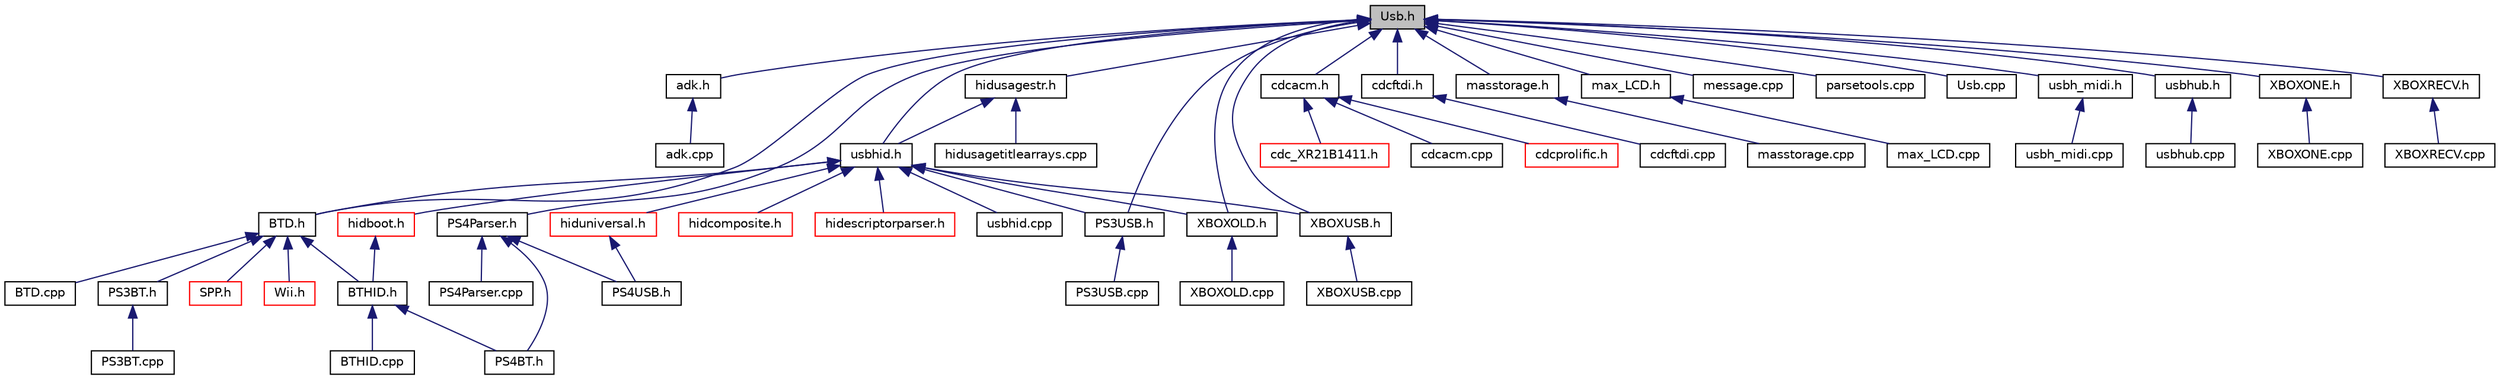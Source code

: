 digraph "Usb.h"
{
  edge [fontname="Helvetica",fontsize="10",labelfontname="Helvetica",labelfontsize="10"];
  node [fontname="Helvetica",fontsize="10",shape=record];
  Node1 [label="Usb.h",height=0.2,width=0.4,color="black", fillcolor="grey75", style="filled" fontcolor="black"];
  Node1 -> Node2 [dir="back",color="midnightblue",fontsize="10",style="solid",fontname="Helvetica"];
  Node2 [label="adk.h",height=0.2,width=0.4,color="black", fillcolor="white", style="filled",URL="$adk_8h.html"];
  Node2 -> Node3 [dir="back",color="midnightblue",fontsize="10",style="solid",fontname="Helvetica"];
  Node3 [label="adk.cpp",height=0.2,width=0.4,color="black", fillcolor="white", style="filled",URL="$adk_8cpp.html"];
  Node1 -> Node4 [dir="back",color="midnightblue",fontsize="10",style="solid",fontname="Helvetica"];
  Node4 [label="BTD.h",height=0.2,width=0.4,color="black", fillcolor="white", style="filled",URL="$_b_t_d_8h.html"];
  Node4 -> Node5 [dir="back",color="midnightblue",fontsize="10",style="solid",fontname="Helvetica"];
  Node5 [label="BTD.cpp",height=0.2,width=0.4,color="black", fillcolor="white", style="filled",URL="$_b_t_d_8cpp.html"];
  Node4 -> Node6 [dir="back",color="midnightblue",fontsize="10",style="solid",fontname="Helvetica"];
  Node6 [label="BTHID.h",height=0.2,width=0.4,color="black", fillcolor="white", style="filled",URL="$_b_t_h_i_d_8h.html"];
  Node6 -> Node7 [dir="back",color="midnightblue",fontsize="10",style="solid",fontname="Helvetica"];
  Node7 [label="BTHID.cpp",height=0.2,width=0.4,color="black", fillcolor="white", style="filled",URL="$_b_t_h_i_d_8cpp.html"];
  Node6 -> Node8 [dir="back",color="midnightblue",fontsize="10",style="solid",fontname="Helvetica"];
  Node8 [label="PS4BT.h",height=0.2,width=0.4,color="black", fillcolor="white", style="filled",URL="$_p_s4_b_t_8h.html"];
  Node4 -> Node9 [dir="back",color="midnightblue",fontsize="10",style="solid",fontname="Helvetica"];
  Node9 [label="PS3BT.h",height=0.2,width=0.4,color="black", fillcolor="white", style="filled",URL="$_p_s3_b_t_8h.html"];
  Node9 -> Node10 [dir="back",color="midnightblue",fontsize="10",style="solid",fontname="Helvetica"];
  Node10 [label="PS3BT.cpp",height=0.2,width=0.4,color="black", fillcolor="white", style="filled",URL="$_p_s3_b_t_8cpp.html"];
  Node4 -> Node11 [dir="back",color="midnightblue",fontsize="10",style="solid",fontname="Helvetica"];
  Node11 [label="SPP.h",height=0.2,width=0.4,color="red", fillcolor="white", style="filled",URL="$_s_p_p_8h.html"];
  Node4 -> Node12 [dir="back",color="midnightblue",fontsize="10",style="solid",fontname="Helvetica"];
  Node12 [label="Wii.h",height=0.2,width=0.4,color="red", fillcolor="white", style="filled",URL="$_wii_8h.html"];
  Node1 -> Node13 [dir="back",color="midnightblue",fontsize="10",style="solid",fontname="Helvetica"];
  Node13 [label="usbhid.h",height=0.2,width=0.4,color="black", fillcolor="white", style="filled",URL="$usbhid_8h.html"];
  Node13 -> Node4 [dir="back",color="midnightblue",fontsize="10",style="solid",fontname="Helvetica"];
  Node13 -> Node14 [dir="back",color="midnightblue",fontsize="10",style="solid",fontname="Helvetica"];
  Node14 [label="hidboot.h",height=0.2,width=0.4,color="red", fillcolor="white", style="filled",URL="$hidboot_8h.html"];
  Node14 -> Node6 [dir="back",color="midnightblue",fontsize="10",style="solid",fontname="Helvetica"];
  Node13 -> Node15 [dir="back",color="midnightblue",fontsize="10",style="solid",fontname="Helvetica"];
  Node15 [label="hidcomposite.h",height=0.2,width=0.4,color="red", fillcolor="white", style="filled",URL="$hidcomposite_8h.html"];
  Node13 -> Node16 [dir="back",color="midnightblue",fontsize="10",style="solid",fontname="Helvetica"];
  Node16 [label="hidescriptorparser.h",height=0.2,width=0.4,color="red", fillcolor="white", style="filled",URL="$hidescriptorparser_8h.html"];
  Node13 -> Node17 [dir="back",color="midnightblue",fontsize="10",style="solid",fontname="Helvetica"];
  Node17 [label="hiduniversal.h",height=0.2,width=0.4,color="red", fillcolor="white", style="filled",URL="$hiduniversal_8h.html"];
  Node17 -> Node18 [dir="back",color="midnightblue",fontsize="10",style="solid",fontname="Helvetica"];
  Node18 [label="PS4USB.h",height=0.2,width=0.4,color="black", fillcolor="white", style="filled",URL="$_p_s4_u_s_b_8h.html"];
  Node13 -> Node19 [dir="back",color="midnightblue",fontsize="10",style="solid",fontname="Helvetica"];
  Node19 [label="PS3USB.h",height=0.2,width=0.4,color="black", fillcolor="white", style="filled",URL="$_p_s3_u_s_b_8h.html"];
  Node19 -> Node20 [dir="back",color="midnightblue",fontsize="10",style="solid",fontname="Helvetica"];
  Node20 [label="PS3USB.cpp",height=0.2,width=0.4,color="black", fillcolor="white", style="filled",URL="$_p_s3_u_s_b_8cpp.html"];
  Node13 -> Node21 [dir="back",color="midnightblue",fontsize="10",style="solid",fontname="Helvetica"];
  Node21 [label="usbhid.cpp",height=0.2,width=0.4,color="black", fillcolor="white", style="filled",URL="$usbhid_8cpp.html"];
  Node13 -> Node22 [dir="back",color="midnightblue",fontsize="10",style="solid",fontname="Helvetica"];
  Node22 [label="XBOXOLD.h",height=0.2,width=0.4,color="black", fillcolor="white", style="filled",URL="$_x_b_o_x_o_l_d_8h.html"];
  Node22 -> Node23 [dir="back",color="midnightblue",fontsize="10",style="solid",fontname="Helvetica"];
  Node23 [label="XBOXOLD.cpp",height=0.2,width=0.4,color="black", fillcolor="white", style="filled",URL="$_x_b_o_x_o_l_d_8cpp.html"];
  Node13 -> Node24 [dir="back",color="midnightblue",fontsize="10",style="solid",fontname="Helvetica"];
  Node24 [label="XBOXUSB.h",height=0.2,width=0.4,color="black", fillcolor="white", style="filled",URL="$_x_b_o_x_u_s_b_8h.html"];
  Node24 -> Node25 [dir="back",color="midnightblue",fontsize="10",style="solid",fontname="Helvetica"];
  Node25 [label="XBOXUSB.cpp",height=0.2,width=0.4,color="black", fillcolor="white", style="filled",URL="$_x_b_o_x_u_s_b_8cpp.html"];
  Node1 -> Node26 [dir="back",color="midnightblue",fontsize="10",style="solid",fontname="Helvetica"];
  Node26 [label="hidusagestr.h",height=0.2,width=0.4,color="black", fillcolor="white", style="filled",URL="$hidusagestr_8h.html"];
  Node26 -> Node13 [dir="back",color="midnightblue",fontsize="10",style="solid",fontname="Helvetica"];
  Node26 -> Node27 [dir="back",color="midnightblue",fontsize="10",style="solid",fontname="Helvetica"];
  Node27 [label="hidusagetitlearrays.cpp",height=0.2,width=0.4,color="black", fillcolor="white", style="filled",URL="$hidusagetitlearrays_8cpp.html"];
  Node1 -> Node28 [dir="back",color="midnightblue",fontsize="10",style="solid",fontname="Helvetica"];
  Node28 [label="cdcacm.h",height=0.2,width=0.4,color="black", fillcolor="white", style="filled",URL="$cdcacm_8h.html"];
  Node28 -> Node29 [dir="back",color="midnightblue",fontsize="10",style="solid",fontname="Helvetica"];
  Node29 [label="cdc_XR21B1411.h",height=0.2,width=0.4,color="red", fillcolor="white", style="filled",URL="$cdc___x_r21_b1411_8h.html"];
  Node28 -> Node30 [dir="back",color="midnightblue",fontsize="10",style="solid",fontname="Helvetica"];
  Node30 [label="cdcacm.cpp",height=0.2,width=0.4,color="black", fillcolor="white", style="filled",URL="$cdcacm_8cpp.html"];
  Node28 -> Node31 [dir="back",color="midnightblue",fontsize="10",style="solid",fontname="Helvetica"];
  Node31 [label="cdcprolific.h",height=0.2,width=0.4,color="red", fillcolor="white", style="filled",URL="$cdcprolific_8h.html"];
  Node1 -> Node32 [dir="back",color="midnightblue",fontsize="10",style="solid",fontname="Helvetica"];
  Node32 [label="cdcftdi.h",height=0.2,width=0.4,color="black", fillcolor="white", style="filled",URL="$cdcftdi_8h.html"];
  Node32 -> Node33 [dir="back",color="midnightblue",fontsize="10",style="solid",fontname="Helvetica"];
  Node33 [label="cdcftdi.cpp",height=0.2,width=0.4,color="black", fillcolor="white", style="filled",URL="$cdcftdi_8cpp.html"];
  Node1 -> Node34 [dir="back",color="midnightblue",fontsize="10",style="solid",fontname="Helvetica"];
  Node34 [label="masstorage.h",height=0.2,width=0.4,color="black", fillcolor="white", style="filled",URL="$masstorage_8h.html"];
  Node34 -> Node35 [dir="back",color="midnightblue",fontsize="10",style="solid",fontname="Helvetica"];
  Node35 [label="masstorage.cpp",height=0.2,width=0.4,color="black", fillcolor="white", style="filled",URL="$masstorage_8cpp.html"];
  Node1 -> Node36 [dir="back",color="midnightblue",fontsize="10",style="solid",fontname="Helvetica"];
  Node36 [label="max_LCD.h",height=0.2,width=0.4,color="black", fillcolor="white", style="filled",URL="$max___l_c_d_8h.html"];
  Node36 -> Node37 [dir="back",color="midnightblue",fontsize="10",style="solid",fontname="Helvetica"];
  Node37 [label="max_LCD.cpp",height=0.2,width=0.4,color="black", fillcolor="white", style="filled",URL="$max___l_c_d_8cpp.html"];
  Node1 -> Node38 [dir="back",color="midnightblue",fontsize="10",style="solid",fontname="Helvetica"];
  Node38 [label="message.cpp",height=0.2,width=0.4,color="black", fillcolor="white", style="filled",URL="$message_8cpp.html"];
  Node1 -> Node39 [dir="back",color="midnightblue",fontsize="10",style="solid",fontname="Helvetica"];
  Node39 [label="parsetools.cpp",height=0.2,width=0.4,color="black", fillcolor="white", style="filled",URL="$parsetools_8cpp.html"];
  Node1 -> Node19 [dir="back",color="midnightblue",fontsize="10",style="solid",fontname="Helvetica"];
  Node1 -> Node40 [dir="back",color="midnightblue",fontsize="10",style="solid",fontname="Helvetica"];
  Node40 [label="PS4Parser.h",height=0.2,width=0.4,color="black", fillcolor="white", style="filled",URL="$_p_s4_parser_8h.html"];
  Node40 -> Node8 [dir="back",color="midnightblue",fontsize="10",style="solid",fontname="Helvetica"];
  Node40 -> Node41 [dir="back",color="midnightblue",fontsize="10",style="solid",fontname="Helvetica"];
  Node41 [label="PS4Parser.cpp",height=0.2,width=0.4,color="black", fillcolor="white", style="filled",URL="$_p_s4_parser_8cpp.html"];
  Node40 -> Node18 [dir="back",color="midnightblue",fontsize="10",style="solid",fontname="Helvetica"];
  Node1 -> Node42 [dir="back",color="midnightblue",fontsize="10",style="solid",fontname="Helvetica"];
  Node42 [label="Usb.cpp",height=0.2,width=0.4,color="black", fillcolor="white", style="filled",URL="$_usb_8cpp.html"];
  Node1 -> Node43 [dir="back",color="midnightblue",fontsize="10",style="solid",fontname="Helvetica"];
  Node43 [label="usbh_midi.h",height=0.2,width=0.4,color="black", fillcolor="white", style="filled",URL="$usbh__midi_8h.html"];
  Node43 -> Node44 [dir="back",color="midnightblue",fontsize="10",style="solid",fontname="Helvetica"];
  Node44 [label="usbh_midi.cpp",height=0.2,width=0.4,color="black", fillcolor="white", style="filled",URL="$usbh__midi_8cpp.html"];
  Node1 -> Node45 [dir="back",color="midnightblue",fontsize="10",style="solid",fontname="Helvetica"];
  Node45 [label="usbhub.h",height=0.2,width=0.4,color="black", fillcolor="white", style="filled",URL="$usbhub_8h.html"];
  Node45 -> Node46 [dir="back",color="midnightblue",fontsize="10",style="solid",fontname="Helvetica"];
  Node46 [label="usbhub.cpp",height=0.2,width=0.4,color="black", fillcolor="white", style="filled",URL="$usbhub_8cpp.html"];
  Node1 -> Node22 [dir="back",color="midnightblue",fontsize="10",style="solid",fontname="Helvetica"];
  Node1 -> Node47 [dir="back",color="midnightblue",fontsize="10",style="solid",fontname="Helvetica"];
  Node47 [label="XBOXONE.h",height=0.2,width=0.4,color="black", fillcolor="white", style="filled",URL="$_x_b_o_x_o_n_e_8h.html"];
  Node47 -> Node48 [dir="back",color="midnightblue",fontsize="10",style="solid",fontname="Helvetica"];
  Node48 [label="XBOXONE.cpp",height=0.2,width=0.4,color="black", fillcolor="white", style="filled",URL="$_x_b_o_x_o_n_e_8cpp.html"];
  Node1 -> Node49 [dir="back",color="midnightblue",fontsize="10",style="solid",fontname="Helvetica"];
  Node49 [label="XBOXRECV.h",height=0.2,width=0.4,color="black", fillcolor="white", style="filled",URL="$_x_b_o_x_r_e_c_v_8h.html"];
  Node49 -> Node50 [dir="back",color="midnightblue",fontsize="10",style="solid",fontname="Helvetica"];
  Node50 [label="XBOXRECV.cpp",height=0.2,width=0.4,color="black", fillcolor="white", style="filled",URL="$_x_b_o_x_r_e_c_v_8cpp.html"];
  Node1 -> Node24 [dir="back",color="midnightblue",fontsize="10",style="solid",fontname="Helvetica"];
}
